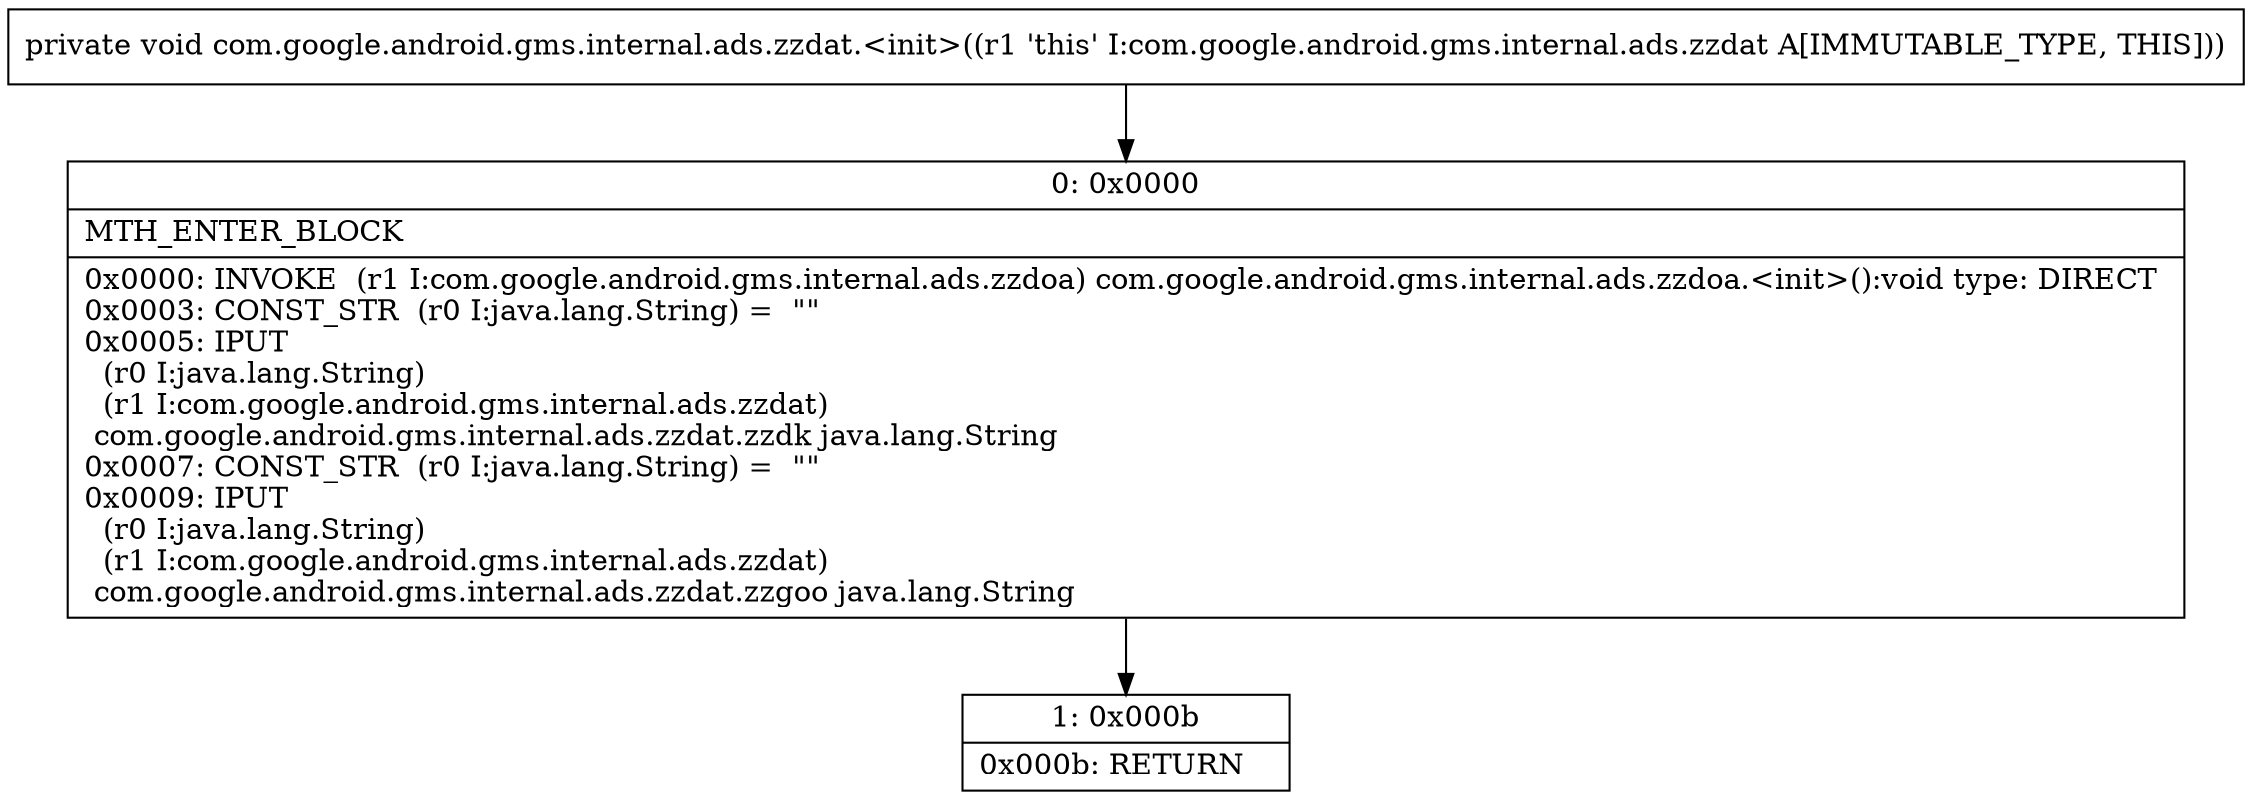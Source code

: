 digraph "CFG forcom.google.android.gms.internal.ads.zzdat.\<init\>()V" {
Node_0 [shape=record,label="{0\:\ 0x0000|MTH_ENTER_BLOCK\l|0x0000: INVOKE  (r1 I:com.google.android.gms.internal.ads.zzdoa) com.google.android.gms.internal.ads.zzdoa.\<init\>():void type: DIRECT \l0x0003: CONST_STR  (r0 I:java.lang.String) =  \"\" \l0x0005: IPUT  \l  (r0 I:java.lang.String)\l  (r1 I:com.google.android.gms.internal.ads.zzdat)\l com.google.android.gms.internal.ads.zzdat.zzdk java.lang.String \l0x0007: CONST_STR  (r0 I:java.lang.String) =  \"\" \l0x0009: IPUT  \l  (r0 I:java.lang.String)\l  (r1 I:com.google.android.gms.internal.ads.zzdat)\l com.google.android.gms.internal.ads.zzdat.zzgoo java.lang.String \l}"];
Node_1 [shape=record,label="{1\:\ 0x000b|0x000b: RETURN   \l}"];
MethodNode[shape=record,label="{private void com.google.android.gms.internal.ads.zzdat.\<init\>((r1 'this' I:com.google.android.gms.internal.ads.zzdat A[IMMUTABLE_TYPE, THIS])) }"];
MethodNode -> Node_0;
Node_0 -> Node_1;
}

